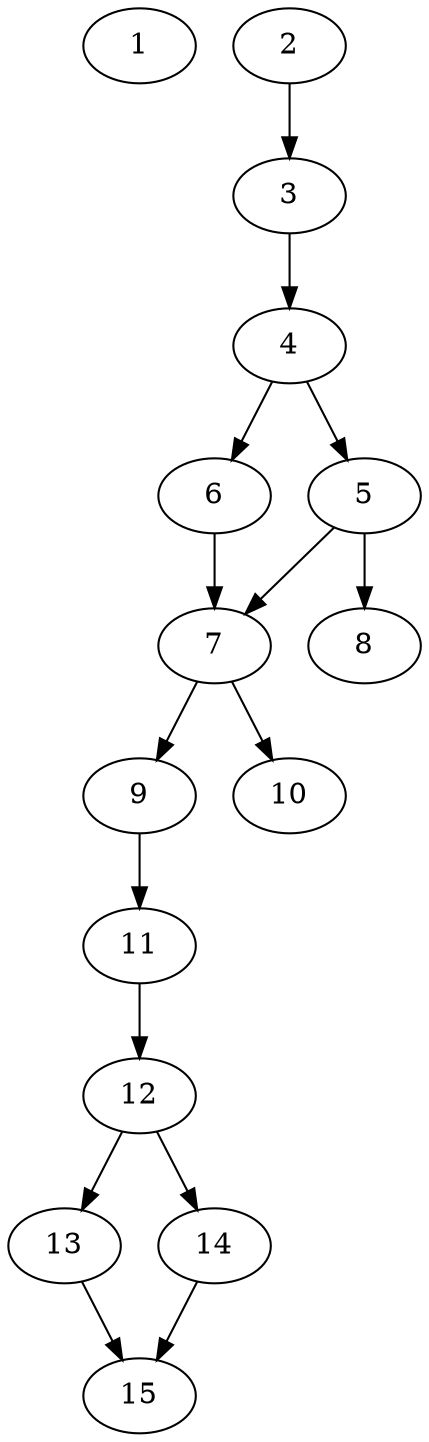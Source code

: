 // DAG automatically generated by daggen at Thu Oct  3 13:59:26 2019
// ./daggen --dot -n 15 --ccr 0.3 --fat 0.3 --regular 0.5 --density 0.7 --mindata 5242880 --maxdata 52428800 
digraph G {
  1 [size="81100800", alpha="0.08", expect_size="24330240"] 
  2 [size="153832107", alpha="0.09", expect_size="46149632"] 
  2 -> 3 [size ="46149632"]
  3 [size="113240747", alpha="0.01", expect_size="33972224"] 
  3 -> 4 [size ="33972224"]
  4 [size="76885333", alpha="0.12", expect_size="23065600"] 
  4 -> 5 [size ="23065600"]
  4 -> 6 [size ="23065600"]
  5 [size="35945813", alpha="0.03", expect_size="10783744"] 
  5 -> 7 [size ="10783744"]
  5 -> 8 [size ="10783744"]
  6 [size="59026773", alpha="0.15", expect_size="17708032"] 
  6 -> 7 [size ="17708032"]
  7 [size="113466027", alpha="0.10", expect_size="34039808"] 
  7 -> 9 [size ="34039808"]
  7 -> 10 [size ="34039808"]
  8 [size="42786133", alpha="0.11", expect_size="12835840"] 
  9 [size="147694933", alpha="0.01", expect_size="44308480"] 
  9 -> 11 [size ="44308480"]
  10 [size="58647893", alpha="0.18", expect_size="17594368"] 
  11 [size="112725333", alpha="0.09", expect_size="33817600"] 
  11 -> 12 [size ="33817600"]
  12 [size="17674240", alpha="0.01", expect_size="5302272"] 
  12 -> 13 [size ="5302272"]
  12 -> 14 [size ="5302272"]
  13 [size="90245120", alpha="0.19", expect_size="27073536"] 
  13 -> 15 [size ="27073536"]
  14 [size="95955627", alpha="0.18", expect_size="28786688"] 
  14 -> 15 [size ="28786688"]
  15 [size="34164053", alpha="0.13", expect_size="10249216"] 
}
